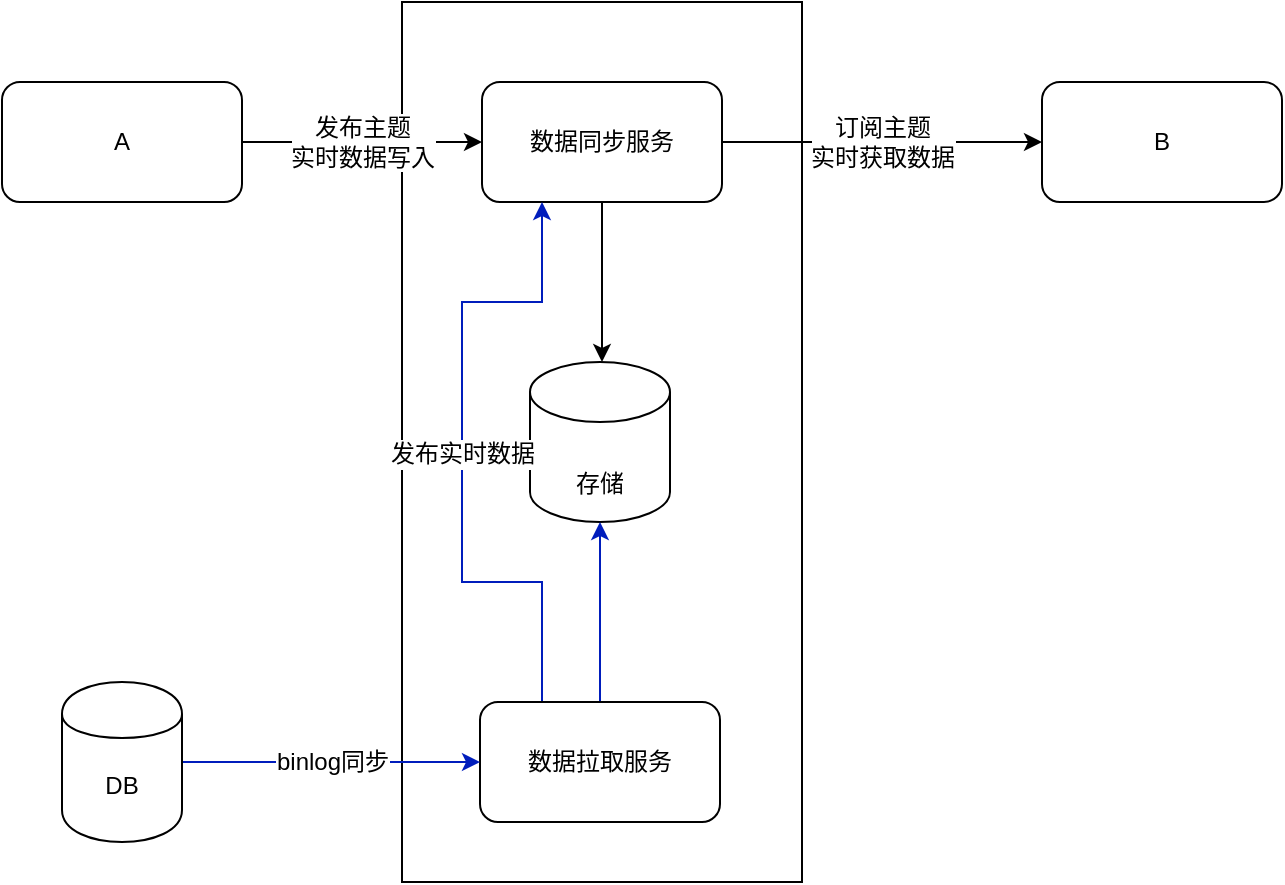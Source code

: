 <mxfile version="14.1.1" type="github">
  <diagram id="cTgDgX14xikcMWw0g8CN" name="第 1 页">
    <mxGraphModel dx="786" dy="405" grid="1" gridSize="10" guides="1" tooltips="1" connect="1" arrows="1" fold="1" page="1" pageScale="1" pageWidth="827" pageHeight="1169" math="0" shadow="0">
      <root>
        <mxCell id="0" />
        <mxCell id="1" parent="0" />
        <mxCell id="xF1rdSyoxAT8YF1817bv-9" value="" style="rounded=0;whiteSpace=wrap;html=1;fontSize=12;" parent="1" vertex="1">
          <mxGeometry x="280" y="120" width="200" height="440" as="geometry" />
        </mxCell>
        <mxCell id="xF1rdSyoxAT8YF1817bv-3" value="发布主题&lt;br style=&quot;font-size: 12px;&quot;&gt;实时数据写入" style="edgeStyle=orthogonalEdgeStyle;rounded=0;orthogonalLoop=1;jettySize=auto;html=1;fontSize=12;" parent="1" source="xF1rdSyoxAT8YF1817bv-1" target="xF1rdSyoxAT8YF1817bv-2" edge="1">
          <mxGeometry relative="1" as="geometry" />
        </mxCell>
        <mxCell id="xF1rdSyoxAT8YF1817bv-1" value="A" style="rounded=1;whiteSpace=wrap;html=1;fontSize=12;" parent="1" vertex="1">
          <mxGeometry x="80" y="160" width="120" height="60" as="geometry" />
        </mxCell>
        <mxCell id="xF1rdSyoxAT8YF1817bv-5" value="订阅主题&lt;br style=&quot;font-size: 12px;&quot;&gt;实时获取数据" style="edgeStyle=orthogonalEdgeStyle;rounded=0;orthogonalLoop=1;jettySize=auto;html=1;fontSize=12;" parent="1" source="xF1rdSyoxAT8YF1817bv-2" target="xF1rdSyoxAT8YF1817bv-4" edge="1">
          <mxGeometry relative="1" as="geometry" />
        </mxCell>
        <mxCell id="xF1rdSyoxAT8YF1817bv-7" value="" style="edgeStyle=orthogonalEdgeStyle;rounded=0;orthogonalLoop=1;jettySize=auto;html=1;fontSize=12;" parent="1" source="xF1rdSyoxAT8YF1817bv-2" edge="1">
          <mxGeometry relative="1" as="geometry">
            <mxPoint x="380" y="300" as="targetPoint" />
          </mxGeometry>
        </mxCell>
        <mxCell id="xF1rdSyoxAT8YF1817bv-2" value="数据同步服务" style="whiteSpace=wrap;html=1;rounded=1;fontSize=12;" parent="1" vertex="1">
          <mxGeometry x="320" y="160" width="120" height="60" as="geometry" />
        </mxCell>
        <mxCell id="xF1rdSyoxAT8YF1817bv-4" value="B" style="whiteSpace=wrap;html=1;rounded=1;fontSize=12;" parent="1" vertex="1">
          <mxGeometry x="600" y="160" width="120" height="60" as="geometry" />
        </mxCell>
        <mxCell id="xF1rdSyoxAT8YF1817bv-8" value="&lt;br&gt;存储" style="shape=cylinder3;whiteSpace=wrap;html=1;boundedLbl=1;backgroundOutline=1;size=15;fontSize=12;" parent="1" vertex="1">
          <mxGeometry x="344" y="300" width="70" height="80" as="geometry" />
        </mxCell>
        <mxCell id="xF1rdSyoxAT8YF1817bv-13" value="" style="edgeStyle=orthogonalEdgeStyle;rounded=0;orthogonalLoop=1;jettySize=auto;html=1;exitX=0.5;exitY=0;exitDx=0;exitDy=0;entryX=0.5;entryY=1;entryDx=0;entryDy=0;entryPerimeter=0;fontSize=12;fillColor=#0050ef;strokeColor=#001DBC;" parent="1" source="xF1rdSyoxAT8YF1817bv-10" target="xF1rdSyoxAT8YF1817bv-8" edge="1">
          <mxGeometry relative="1" as="geometry" />
        </mxCell>
        <mxCell id="xF1rdSyoxAT8YF1817bv-14" value="发布实时数据" style="edgeStyle=orthogonalEdgeStyle;rounded=0;orthogonalLoop=1;jettySize=auto;html=1;exitX=0.25;exitY=0;exitDx=0;exitDy=0;entryX=0.25;entryY=1;entryDx=0;entryDy=0;fontSize=12;jumpStyle=none;fillColor=#0050ef;strokeColor=#001DBC;" parent="1" source="xF1rdSyoxAT8YF1817bv-10" target="xF1rdSyoxAT8YF1817bv-2" edge="1">
          <mxGeometry relative="1" as="geometry">
            <Array as="points">
              <mxPoint x="350" y="470" />
              <mxPoint x="350" y="410" />
              <mxPoint x="310" y="410" />
              <mxPoint x="310" y="270" />
              <mxPoint x="350" y="270" />
            </Array>
          </mxGeometry>
        </mxCell>
        <mxCell id="xF1rdSyoxAT8YF1817bv-10" value="数据拉取服务" style="rounded=1;whiteSpace=wrap;html=1;fontSize=12;" parent="1" vertex="1">
          <mxGeometry x="319" y="470" width="120" height="60" as="geometry" />
        </mxCell>
        <mxCell id="xF1rdSyoxAT8YF1817bv-12" value="binlog同步" style="edgeStyle=orthogonalEdgeStyle;rounded=0;orthogonalLoop=1;jettySize=auto;html=1;entryX=0;entryY=0.5;entryDx=0;entryDy=0;fontSize=12;exitX=1;exitY=0.5;exitDx=0;exitDy=0;fillColor=#0050ef;strokeColor=#001DBC;" parent="1" source="xF1rdSyoxAT8YF1817bv-15" target="xF1rdSyoxAT8YF1817bv-10" edge="1">
          <mxGeometry relative="1" as="geometry">
            <mxPoint x="200" y="500" as="sourcePoint" />
          </mxGeometry>
        </mxCell>
        <mxCell id="xF1rdSyoxAT8YF1817bv-15" value="DB" style="shape=cylinder;whiteSpace=wrap;html=1;boundedLbl=1;backgroundOutline=1;rounded=1;" parent="1" vertex="1">
          <mxGeometry x="110" y="460" width="60" height="80" as="geometry" />
        </mxCell>
      </root>
    </mxGraphModel>
  </diagram>
</mxfile>
